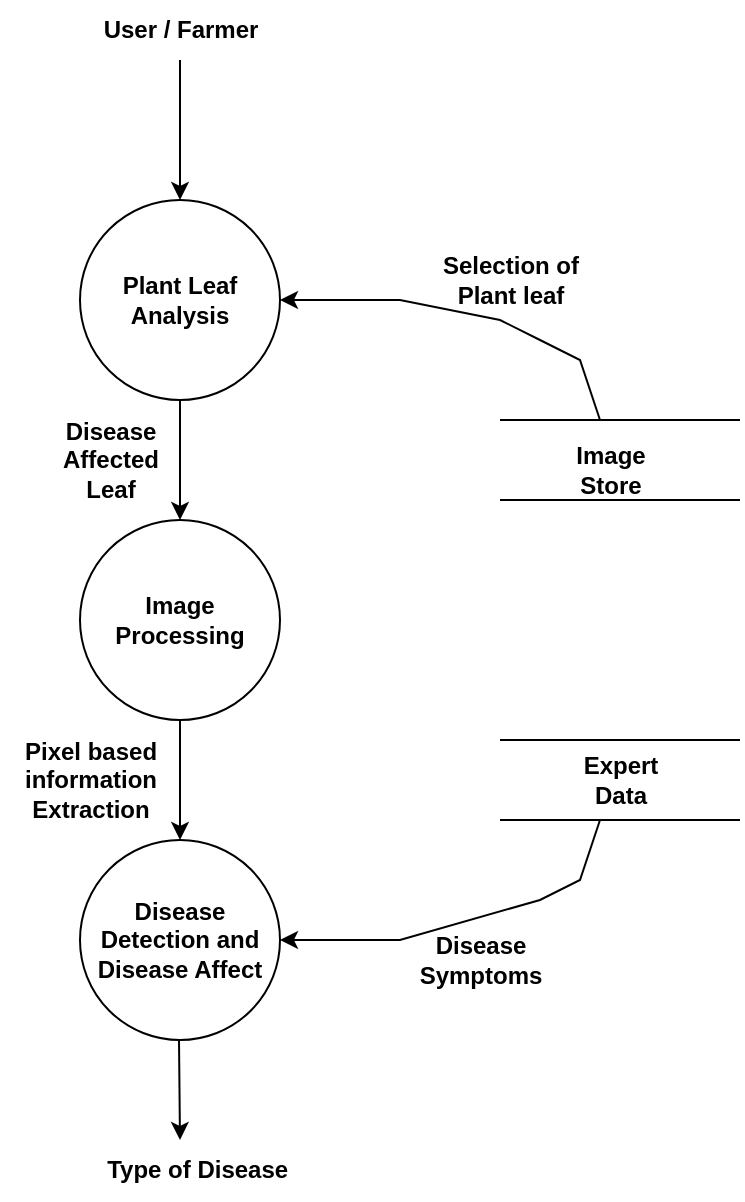 <mxfile version="21.1.7" type="github">
  <diagram id="C5RBs43oDa-KdzZeNtuy" name="Page-1">
    <mxGraphModel dx="1290" dy="573" grid="1" gridSize="10" guides="1" tooltips="1" connect="1" arrows="1" fold="1" page="1" pageScale="1" pageWidth="827" pageHeight="1169" math="0" shadow="0">
      <root>
        <mxCell id="WIyWlLk6GJQsqaUBKTNV-0" />
        <mxCell id="WIyWlLk6GJQsqaUBKTNV-1" parent="WIyWlLk6GJQsqaUBKTNV-0" />
        <mxCell id="6F4IVkDkd_etoY3zxdUh-0" value="&lt;b&gt;Plant Leaf&lt;br&gt;Analysis&lt;/b&gt;" style="ellipse;whiteSpace=wrap;html=1;aspect=fixed;" vertex="1" parent="WIyWlLk6GJQsqaUBKTNV-1">
          <mxGeometry x="350" y="130" width="100" height="100" as="geometry" />
        </mxCell>
        <mxCell id="6F4IVkDkd_etoY3zxdUh-1" value="" style="endArrow=classic;html=1;rounded=0;entryX=0.5;entryY=0;entryDx=0;entryDy=0;" edge="1" parent="WIyWlLk6GJQsqaUBKTNV-1" source="6F4IVkDkd_etoY3zxdUh-2" target="6F4IVkDkd_etoY3zxdUh-0">
          <mxGeometry width="50" height="50" relative="1" as="geometry">
            <mxPoint x="400" y="80" as="sourcePoint" />
            <mxPoint x="440" y="270" as="targetPoint" />
          </mxGeometry>
        </mxCell>
        <mxCell id="6F4IVkDkd_etoY3zxdUh-2" value="&lt;b&gt;User / Farmer&lt;/b&gt;" style="text;html=1;align=center;verticalAlign=middle;resizable=0;points=[];autosize=1;strokeColor=none;fillColor=none;" vertex="1" parent="WIyWlLk6GJQsqaUBKTNV-1">
          <mxGeometry x="350" y="30" width="100" height="30" as="geometry" />
        </mxCell>
        <mxCell id="6F4IVkDkd_etoY3zxdUh-3" value="&lt;b&gt;Image&lt;br&gt;Processing&lt;/b&gt;" style="ellipse;whiteSpace=wrap;html=1;aspect=fixed;" vertex="1" parent="WIyWlLk6GJQsqaUBKTNV-1">
          <mxGeometry x="350" y="290" width="100" height="100" as="geometry" />
        </mxCell>
        <mxCell id="6F4IVkDkd_etoY3zxdUh-4" value="&lt;b&gt;Disease&lt;br&gt;Detection and&lt;br&gt;Disease Affect&lt;/b&gt;" style="ellipse;whiteSpace=wrap;html=1;aspect=fixed;" vertex="1" parent="WIyWlLk6GJQsqaUBKTNV-1">
          <mxGeometry x="350" y="450" width="100" height="100" as="geometry" />
        </mxCell>
        <mxCell id="6F4IVkDkd_etoY3zxdUh-6" value="" style="endArrow=classic;html=1;rounded=0;exitX=0.5;exitY=1;exitDx=0;exitDy=0;entryX=0.5;entryY=0;entryDx=0;entryDy=0;" edge="1" parent="WIyWlLk6GJQsqaUBKTNV-1" source="6F4IVkDkd_etoY3zxdUh-0" target="6F4IVkDkd_etoY3zxdUh-3">
          <mxGeometry width="50" height="50" relative="1" as="geometry">
            <mxPoint x="390" y="320" as="sourcePoint" />
            <mxPoint x="440" y="270" as="targetPoint" />
          </mxGeometry>
        </mxCell>
        <mxCell id="6F4IVkDkd_etoY3zxdUh-7" value="" style="endArrow=classic;html=1;rounded=0;exitX=0.5;exitY=1;exitDx=0;exitDy=0;entryX=0.5;entryY=0;entryDx=0;entryDy=0;" edge="1" parent="WIyWlLk6GJQsqaUBKTNV-1" source="6F4IVkDkd_etoY3zxdUh-3" target="6F4IVkDkd_etoY3zxdUh-4">
          <mxGeometry width="50" height="50" relative="1" as="geometry">
            <mxPoint x="390" y="320" as="sourcePoint" />
            <mxPoint x="440" y="270" as="targetPoint" />
          </mxGeometry>
        </mxCell>
        <mxCell id="6F4IVkDkd_etoY3zxdUh-8" value="" style="endArrow=none;html=1;rounded=0;" edge="1" parent="WIyWlLk6GJQsqaUBKTNV-1">
          <mxGeometry width="50" height="50" relative="1" as="geometry">
            <mxPoint x="560" y="240" as="sourcePoint" />
            <mxPoint x="680" y="240" as="targetPoint" />
            <Array as="points">
              <mxPoint x="610" y="240" />
            </Array>
          </mxGeometry>
        </mxCell>
        <mxCell id="6F4IVkDkd_etoY3zxdUh-9" value="" style="endArrow=none;html=1;rounded=0;" edge="1" parent="WIyWlLk6GJQsqaUBKTNV-1">
          <mxGeometry width="50" height="50" relative="1" as="geometry">
            <mxPoint x="560" y="280" as="sourcePoint" />
            <mxPoint x="680" y="280" as="targetPoint" />
            <Array as="points" />
          </mxGeometry>
        </mxCell>
        <mxCell id="6F4IVkDkd_etoY3zxdUh-10" value="" style="endArrow=none;html=1;rounded=0;" edge="1" parent="WIyWlLk6GJQsqaUBKTNV-1">
          <mxGeometry width="50" height="50" relative="1" as="geometry">
            <mxPoint x="560" y="400" as="sourcePoint" />
            <mxPoint x="680" y="400" as="targetPoint" />
            <Array as="points" />
          </mxGeometry>
        </mxCell>
        <mxCell id="6F4IVkDkd_etoY3zxdUh-11" value="" style="endArrow=none;html=1;rounded=0;" edge="1" parent="WIyWlLk6GJQsqaUBKTNV-1">
          <mxGeometry width="50" height="50" relative="1" as="geometry">
            <mxPoint x="560" y="440" as="sourcePoint" />
            <mxPoint x="680" y="440" as="targetPoint" />
            <Array as="points" />
          </mxGeometry>
        </mxCell>
        <mxCell id="6F4IVkDkd_etoY3zxdUh-16" value="" style="endArrow=classic;html=1;rounded=0;entryX=1;entryY=0.5;entryDx=0;entryDy=0;" edge="1" parent="WIyWlLk6GJQsqaUBKTNV-1" target="6F4IVkDkd_etoY3zxdUh-0">
          <mxGeometry width="50" height="50" relative="1" as="geometry">
            <mxPoint x="610" y="240" as="sourcePoint" />
            <mxPoint x="440" y="270" as="targetPoint" />
            <Array as="points">
              <mxPoint x="600" y="210" />
              <mxPoint x="580" y="200" />
              <mxPoint x="560" y="190" />
              <mxPoint x="510" y="180" />
            </Array>
          </mxGeometry>
        </mxCell>
        <mxCell id="6F4IVkDkd_etoY3zxdUh-18" value="" style="endArrow=classic;html=1;rounded=0;" edge="1" parent="WIyWlLk6GJQsqaUBKTNV-1">
          <mxGeometry width="50" height="50" relative="1" as="geometry">
            <mxPoint x="610" y="440" as="sourcePoint" />
            <mxPoint x="450" y="500" as="targetPoint" />
            <Array as="points">
              <mxPoint x="600" y="470" />
              <mxPoint x="580" y="480" />
              <mxPoint x="510" y="500" />
            </Array>
          </mxGeometry>
        </mxCell>
        <mxCell id="6F4IVkDkd_etoY3zxdUh-19" value="" style="endArrow=classic;html=1;rounded=0;exitX=0.5;exitY=1;exitDx=0;exitDy=0;" edge="1" parent="WIyWlLk6GJQsqaUBKTNV-1">
          <mxGeometry width="50" height="50" relative="1" as="geometry">
            <mxPoint x="399.5" y="550" as="sourcePoint" />
            <mxPoint x="400" y="600" as="targetPoint" />
          </mxGeometry>
        </mxCell>
        <mxCell id="6F4IVkDkd_etoY3zxdUh-20" value="&lt;b&gt;Image &lt;br&gt;Store&lt;/b&gt;" style="text;html=1;align=center;verticalAlign=middle;resizable=0;points=[];autosize=1;strokeColor=none;fillColor=none;" vertex="1" parent="WIyWlLk6GJQsqaUBKTNV-1">
          <mxGeometry x="585" y="245" width="60" height="40" as="geometry" />
        </mxCell>
        <mxCell id="6F4IVkDkd_etoY3zxdUh-21" value="&lt;b&gt;Selection of&lt;br&gt;Plant leaf&lt;/b&gt;" style="text;html=1;align=center;verticalAlign=middle;resizable=0;points=[];autosize=1;strokeColor=none;fillColor=none;" vertex="1" parent="WIyWlLk6GJQsqaUBKTNV-1">
          <mxGeometry x="520" y="150" width="90" height="40" as="geometry" />
        </mxCell>
        <mxCell id="6F4IVkDkd_etoY3zxdUh-22" value="&lt;b&gt;Disease&lt;br&gt;Affected&lt;br&gt;Leaf&lt;/b&gt;" style="text;html=1;align=center;verticalAlign=middle;resizable=0;points=[];autosize=1;strokeColor=none;fillColor=none;" vertex="1" parent="WIyWlLk6GJQsqaUBKTNV-1">
          <mxGeometry x="330" y="230" width="70" height="60" as="geometry" />
        </mxCell>
        <mxCell id="6F4IVkDkd_etoY3zxdUh-23" value="&lt;b&gt;Pixel based&lt;br&gt;information&lt;br&gt;Extraction&lt;/b&gt;" style="text;html=1;align=center;verticalAlign=middle;resizable=0;points=[];autosize=1;strokeColor=none;fillColor=none;" vertex="1" parent="WIyWlLk6GJQsqaUBKTNV-1">
          <mxGeometry x="310" y="390" width="90" height="60" as="geometry" />
        </mxCell>
        <mxCell id="6F4IVkDkd_etoY3zxdUh-24" value="&lt;b&gt;Expert&lt;br&gt;Data&lt;/b&gt;" style="text;html=1;align=center;verticalAlign=middle;resizable=0;points=[];autosize=1;strokeColor=none;fillColor=none;" vertex="1" parent="WIyWlLk6GJQsqaUBKTNV-1">
          <mxGeometry x="590" y="400" width="60" height="40" as="geometry" />
        </mxCell>
        <mxCell id="6F4IVkDkd_etoY3zxdUh-25" value="&lt;b&gt;Disease&lt;br&gt;Symptoms&lt;/b&gt;" style="text;html=1;align=center;verticalAlign=middle;resizable=0;points=[];autosize=1;strokeColor=none;fillColor=none;" vertex="1" parent="WIyWlLk6GJQsqaUBKTNV-1">
          <mxGeometry x="510" y="490" width="80" height="40" as="geometry" />
        </mxCell>
        <mxCell id="6F4IVkDkd_etoY3zxdUh-26" value="&lt;b&gt;Type of Disease&amp;nbsp;&lt;/b&gt;" style="text;html=1;align=center;verticalAlign=middle;resizable=0;points=[];autosize=1;strokeColor=none;fillColor=none;" vertex="1" parent="WIyWlLk6GJQsqaUBKTNV-1">
          <mxGeometry x="350" y="600" width="120" height="30" as="geometry" />
        </mxCell>
      </root>
    </mxGraphModel>
  </diagram>
</mxfile>
